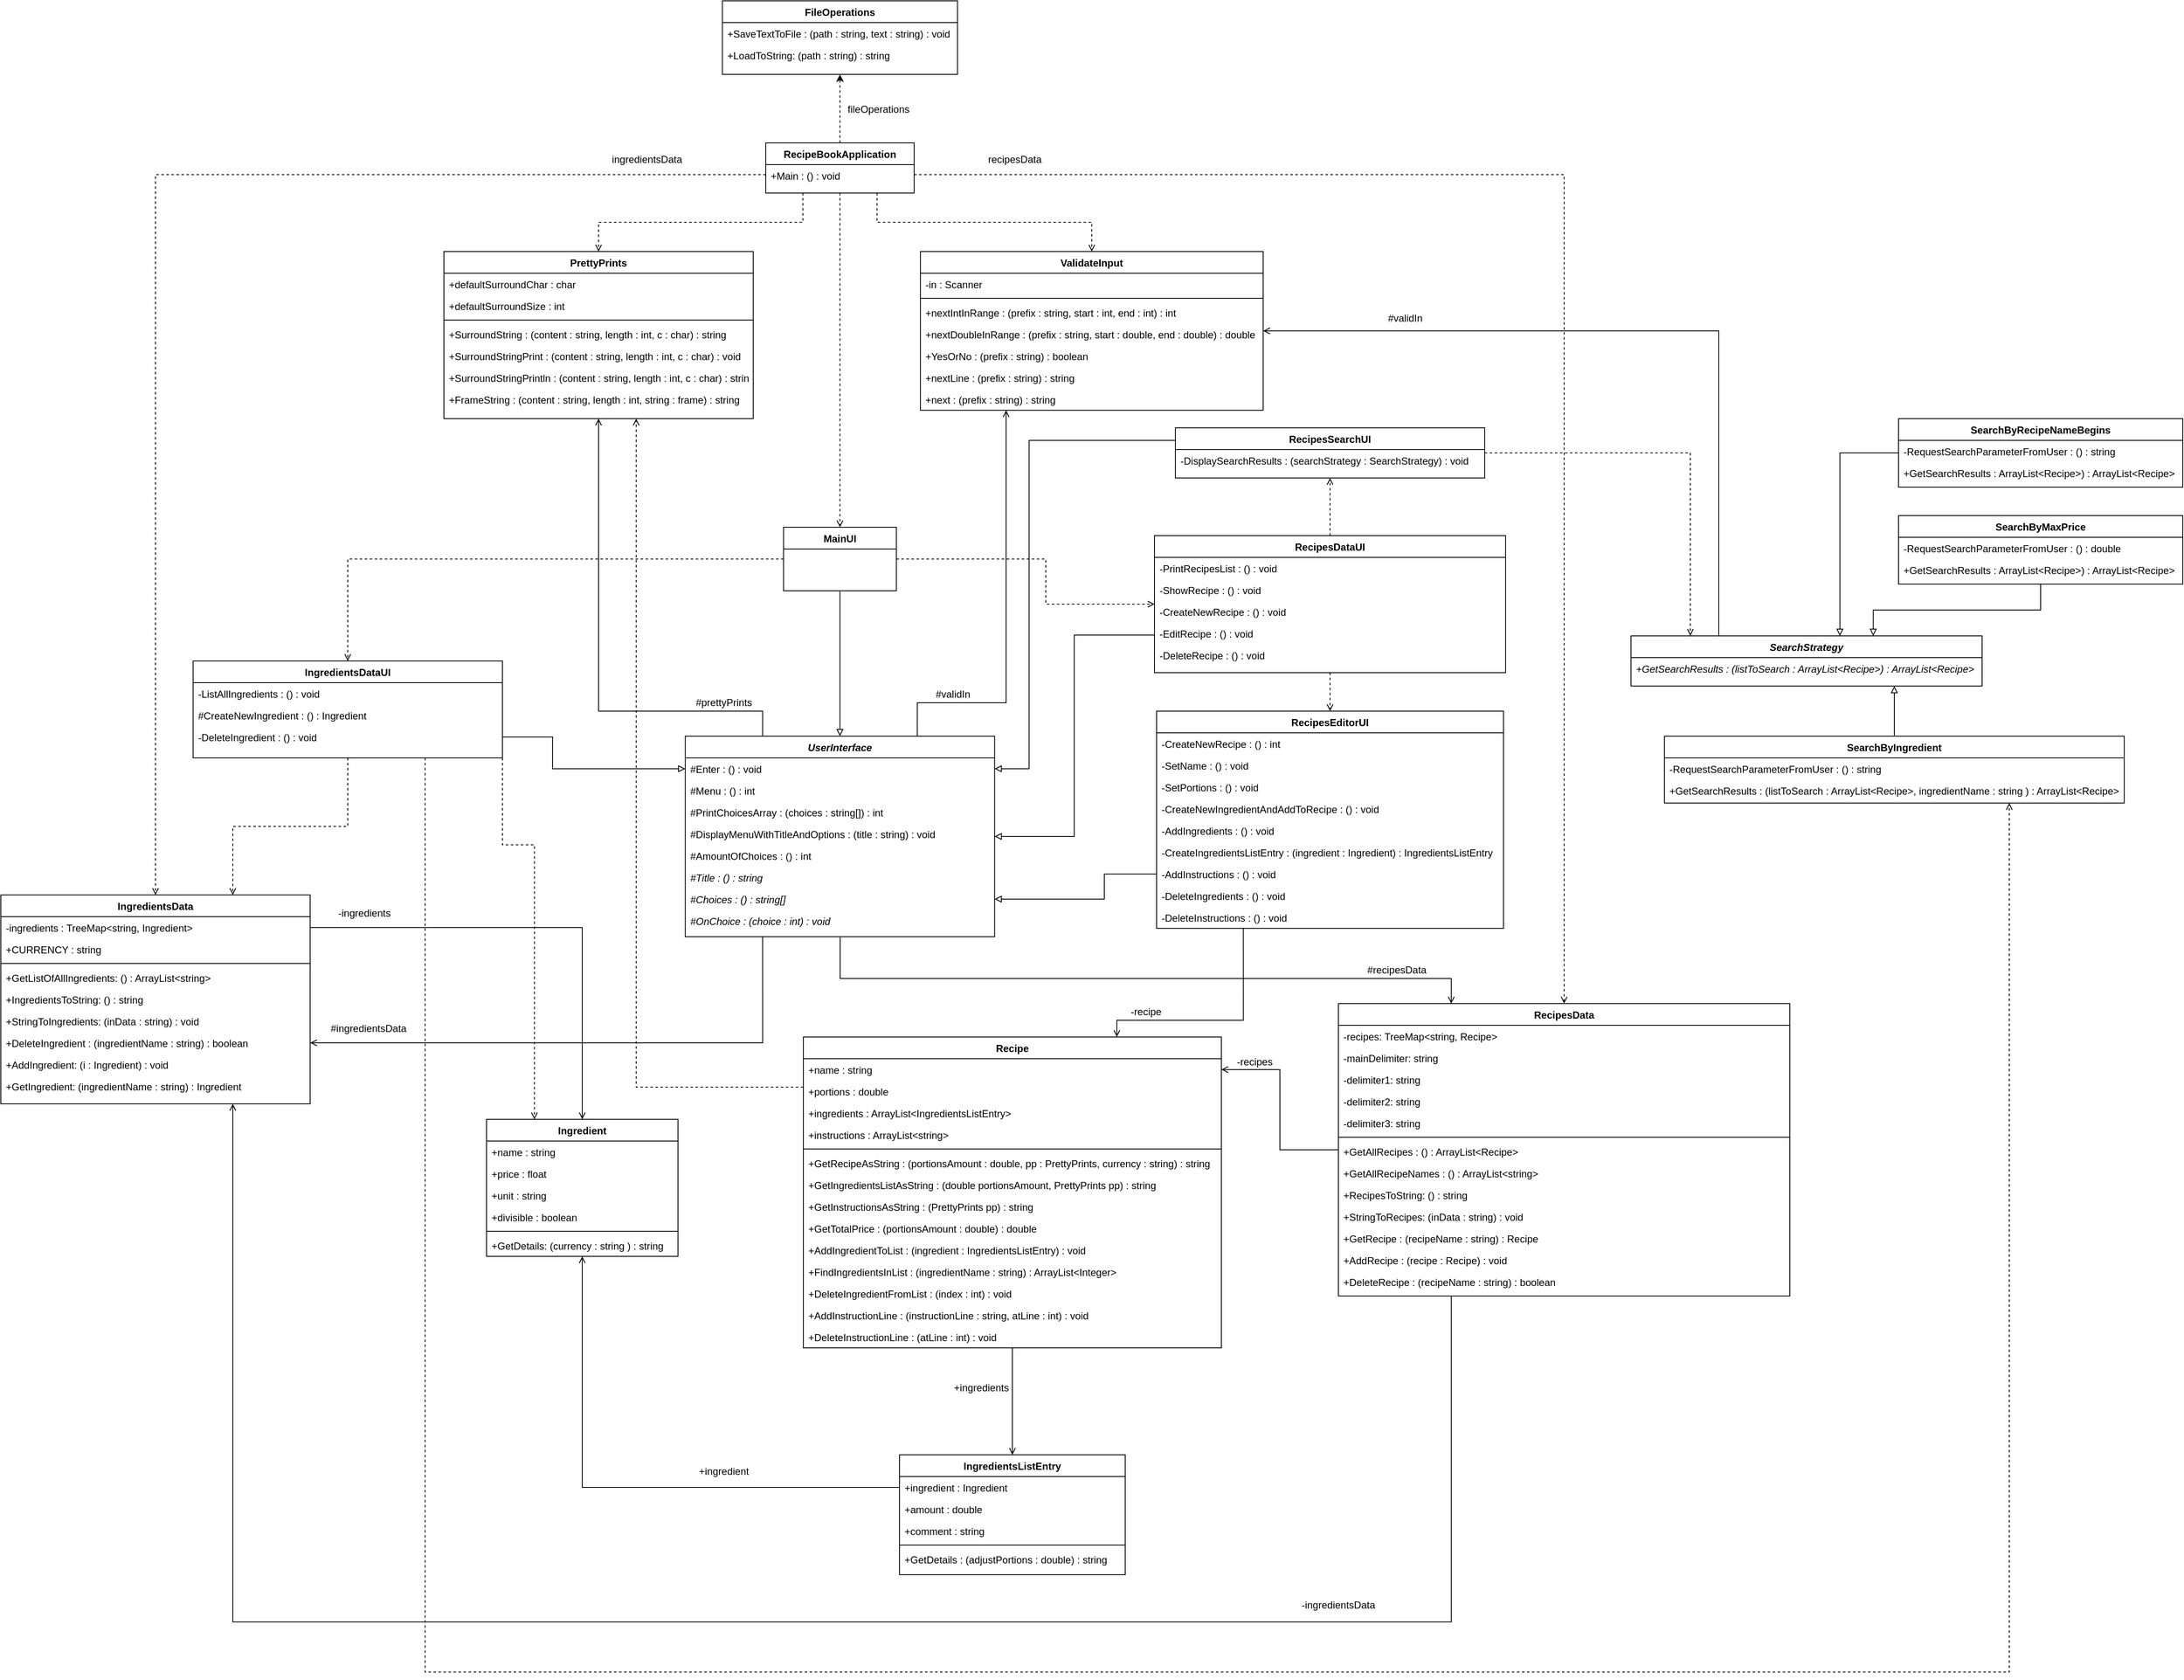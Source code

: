 <mxfile version="13.7.9" type="device"><diagram id="C5RBs43oDa-KdzZeNtuy" name="Page-1"><mxGraphModel dx="1551" dy="2320" grid="1" gridSize="10" guides="1" tooltips="1" connect="1" arrows="1" fold="1" page="1" pageScale="1" pageWidth="827" pageHeight="1169" math="0" shadow="0"><root><mxCell id="WIyWlLk6GJQsqaUBKTNV-0"/><mxCell id="WIyWlLk6GJQsqaUBKTNV-1" parent="WIyWlLk6GJQsqaUBKTNV-0"/><mxCell id="rEb_3e4cBhlZiOOhZE0I-47" style="edgeStyle=orthogonalEdgeStyle;rounded=0;orthogonalLoop=1;jettySize=auto;html=1;exitX=0;exitY=0.5;exitDx=0;exitDy=0;entryX=0.5;entryY=0;entryDx=0;entryDy=0;fontColor=#000000;endArrow=open;endFill=0;dashed=1;" parent="WIyWlLk6GJQsqaUBKTNV-1" source="rEb_3e4cBhlZiOOhZE0I-67" target="rEb_3e4cBhlZiOOhZE0I-20" edge="1"><mxGeometry relative="1" as="geometry"><mxPoint x="862.5" y="-921" as="sourcePoint"/></mxGeometry></mxCell><mxCell id="rEb_3e4cBhlZiOOhZE0I-48" style="edgeStyle=orthogonalEdgeStyle;rounded=0;orthogonalLoop=1;jettySize=auto;html=1;exitX=1;exitY=0.5;exitDx=0;exitDy=0;entryX=0.5;entryY=0;entryDx=0;entryDy=0;fontColor=#000000;endArrow=open;endFill=0;dashed=1;" parent="WIyWlLk6GJQsqaUBKTNV-1" source="rEb_3e4cBhlZiOOhZE0I-67" target="rEb_3e4cBhlZiOOhZE0I-28" edge="1"><mxGeometry relative="1" as="geometry"><mxPoint x="1302.5" y="-895" as="sourcePoint"/></mxGeometry></mxCell><mxCell id="rEb_3e4cBhlZiOOhZE0I-58" style="edgeStyle=orthogonalEdgeStyle;rounded=0;orthogonalLoop=1;jettySize=auto;html=1;exitX=0.5;exitY=1;exitDx=0;exitDy=0;fontColor=#000000;entryX=0.5;entryY=0;entryDx=0;entryDy=0;endArrow=open;endFill=0;" parent="WIyWlLk6GJQsqaUBKTNV-1" source="rEb_3e4cBhlZiOOhZE0I-37" target="rEb_3e4cBhlZiOOhZE0I-50" edge="1"><mxGeometry relative="1" as="geometry"><mxPoint x="1200.235" y="352" as="targetPoint"/></mxGeometry></mxCell><mxCell id="rEb_3e4cBhlZiOOhZE0I-59" style="edgeStyle=orthogonalEdgeStyle;rounded=0;orthogonalLoop=1;jettySize=auto;html=1;exitX=0;exitY=0.5;exitDx=0;exitDy=0;entryX=0.5;entryY=1;entryDx=0;entryDy=0;fontColor=#000000;endArrow=open;endFill=0;" parent="WIyWlLk6GJQsqaUBKTNV-1" source="rEb_3e4cBhlZiOOhZE0I-51" target="rEb_3e4cBhlZiOOhZE0I-11" edge="1"><mxGeometry relative="1" as="geometry"/></mxCell><mxCell id="rEb_3e4cBhlZiOOhZE0I-60" style="edgeStyle=orthogonalEdgeStyle;rounded=0;orthogonalLoop=1;jettySize=auto;html=1;entryX=1;entryY=0.5;entryDx=0;entryDy=0;fontColor=#000000;endArrow=open;endFill=0;exitX=0;exitY=0.5;exitDx=0;exitDy=0;" parent="WIyWlLk6GJQsqaUBKTNV-1" source="rEb_3e4cBhlZiOOhZE0I-28" target="rEb_3e4cBhlZiOOhZE0I-38" edge="1"><mxGeometry relative="1" as="geometry"><mxPoint x="1550" y="120" as="sourcePoint"/><mxPoint x="1485" y="17.5" as="targetPoint"/></mxGeometry></mxCell><mxCell id="rEb_3e4cBhlZiOOhZE0I-70" value="recipesData" style="text;html=1;strokeColor=none;fillColor=none;align=center;verticalAlign=middle;whiteSpace=wrap;rounded=0;fontColor=#000000;" parent="WIyWlLk6GJQsqaUBKTNV-1" vertex="1"><mxGeometry x="1272.5" y="-940" width="40" height="20" as="geometry"/></mxCell><mxCell id="rEb_3e4cBhlZiOOhZE0I-71" value="ingredientsData" style="text;html=1;strokeColor=none;fillColor=none;align=center;verticalAlign=middle;whiteSpace=wrap;rounded=0;fontColor=#000000;" parent="WIyWlLk6GJQsqaUBKTNV-1" vertex="1"><mxGeometry x="832.5" y="-940" width="40" height="20" as="geometry"/></mxCell><mxCell id="rEb_3e4cBhlZiOOhZE0I-72" style="edgeStyle=orthogonalEdgeStyle;rounded=0;orthogonalLoop=1;jettySize=auto;html=1;exitX=1;exitY=0.5;exitDx=0;exitDy=0;entryX=0.5;entryY=0;entryDx=0;entryDy=0;fontColor=#000000;endArrow=open;endFill=0;" parent="WIyWlLk6GJQsqaUBKTNV-1" source="rEb_3e4cBhlZiOOhZE0I-21" target="rEb_3e4cBhlZiOOhZE0I-11" edge="1"><mxGeometry relative="1" as="geometry"/></mxCell><mxCell id="rEb_3e4cBhlZiOOhZE0I-73" value="-ingredients" style="text;html=1;strokeColor=none;fillColor=none;align=center;verticalAlign=middle;whiteSpace=wrap;rounded=0;fontColor=#000000;" parent="WIyWlLk6GJQsqaUBKTNV-1" vertex="1"><mxGeometry x="470" y="-38" width="90" height="20" as="geometry"/></mxCell><mxCell id="rEb_3e4cBhlZiOOhZE0I-74" value="+ingredient" style="text;html=1;strokeColor=none;fillColor=none;align=center;verticalAlign=middle;whiteSpace=wrap;rounded=0;fontColor=#000000;" parent="WIyWlLk6GJQsqaUBKTNV-1" vertex="1"><mxGeometry x="925" y="630" width="40" height="20" as="geometry"/></mxCell><mxCell id="rEb_3e4cBhlZiOOhZE0I-81" value="-recipes" style="text;html=1;strokeColor=none;fillColor=none;align=center;verticalAlign=middle;whiteSpace=wrap;rounded=0;fontColor=#000000;" parent="WIyWlLk6GJQsqaUBKTNV-1" vertex="1"><mxGeometry x="1550" y="140" width="60" height="20" as="geometry"/></mxCell><mxCell id="rEb_3e4cBhlZiOOhZE0I-82" value="+ingredients" style="text;html=1;strokeColor=none;fillColor=none;align=center;verticalAlign=middle;whiteSpace=wrap;rounded=0;fontColor=#000000;" parent="WIyWlLk6GJQsqaUBKTNV-1" vertex="1"><mxGeometry x="1232.5" y="530" width="40" height="20" as="geometry"/></mxCell><mxCell id="dzaVv9NhgaPEuRak2VGy-123" style="edgeStyle=orthogonalEdgeStyle;rounded=0;orthogonalLoop=1;jettySize=auto;html=1;endArrow=open;endFill=0;dashed=1;entryX=0.75;entryY=1;entryDx=0;entryDy=0;exitX=0.75;exitY=1;exitDx=0;exitDy=0;" parent="WIyWlLk6GJQsqaUBKTNV-1" source="dzaVv9NhgaPEuRak2VGy-25" target="rEb_3e4cBhlZiOOhZE0I-89" edge="1"><mxGeometry relative="1" as="geometry"><Array as="points"><mxPoint x="588" y="880"/><mxPoint x="2483" y="880"/></Array></mxGeometry></mxCell><mxCell id="dzaVv9NhgaPEuRak2VGy-55" style="edgeStyle=orthogonalEdgeStyle;rounded=0;orthogonalLoop=1;jettySize=auto;html=1;exitX=0.5;exitY=0;exitDx=0;exitDy=0;entryX=0.5;entryY=1;entryDx=0;entryDy=0;dashed=1;" parent="WIyWlLk6GJQsqaUBKTNV-1" source="rEb_3e4cBhlZiOOhZE0I-0" target="dzaVv9NhgaPEuRak2VGy-1" edge="1"><mxGeometry relative="1" as="geometry"/></mxCell><mxCell id="dzaVv9NhgaPEuRak2VGy-57" style="edgeStyle=orthogonalEdgeStyle;rounded=0;orthogonalLoop=1;jettySize=auto;html=1;exitX=0.25;exitY=1;exitDx=0;exitDy=0;entryX=0.5;entryY=0;entryDx=0;entryDy=0;dashed=1;endArrow=open;endFill=0;" parent="WIyWlLk6GJQsqaUBKTNV-1" source="rEb_3e4cBhlZiOOhZE0I-0" target="dzaVv9NhgaPEuRak2VGy-13" edge="1"><mxGeometry relative="1" as="geometry"/></mxCell><mxCell id="dzaVv9NhgaPEuRak2VGy-58" style="edgeStyle=orthogonalEdgeStyle;rounded=0;orthogonalLoop=1;jettySize=auto;html=1;exitX=0.75;exitY=1;exitDx=0;exitDy=0;entryX=0.5;entryY=0;entryDx=0;entryDy=0;dashed=1;endArrow=open;endFill=0;" parent="WIyWlLk6GJQsqaUBKTNV-1" source="rEb_3e4cBhlZiOOhZE0I-0" target="dzaVv9NhgaPEuRak2VGy-7" edge="1"><mxGeometry relative="1" as="geometry"/></mxCell><mxCell id="dzaVv9NhgaPEuRak2VGy-61" style="edgeStyle=orthogonalEdgeStyle;rounded=0;orthogonalLoop=1;jettySize=auto;html=1;exitX=0.5;exitY=1;exitDx=0;exitDy=0;entryX=0.5;entryY=0;entryDx=0;entryDy=0;dashed=1;endArrow=open;endFill=0;" parent="WIyWlLk6GJQsqaUBKTNV-1" source="rEb_3e4cBhlZiOOhZE0I-0" target="dzaVv9NhgaPEuRak2VGy-49" edge="1"><mxGeometry relative="1" as="geometry"/></mxCell><mxCell id="dzaVv9NhgaPEuRak2VGy-56" value="fileOperations" style="text;html=1;strokeColor=none;fillColor=none;align=center;verticalAlign=middle;whiteSpace=wrap;rounded=0;fontColor=#000000;" parent="WIyWlLk6GJQsqaUBKTNV-1" vertex="1"><mxGeometry x="1110" y="-1000" width="40" height="20" as="geometry"/></mxCell><mxCell id="dzaVv9NhgaPEuRak2VGy-62" style="edgeStyle=orthogonalEdgeStyle;rounded=0;orthogonalLoop=1;jettySize=auto;html=1;entryX=0.5;entryY=0;entryDx=0;entryDy=0;endArrow=block;endFill=0;" parent="WIyWlLk6GJQsqaUBKTNV-1" source="dzaVv9NhgaPEuRak2VGy-49" target="dzaVv9NhgaPEuRak2VGy-19" edge="1"><mxGeometry relative="1" as="geometry"/></mxCell><mxCell id="dzaVv9NhgaPEuRak2VGy-70" style="edgeStyle=orthogonalEdgeStyle;rounded=0;orthogonalLoop=1;jettySize=auto;html=1;exitX=0.25;exitY=0;exitDx=0;exitDy=0;entryX=0.5;entryY=1;entryDx=0;entryDy=0;endArrow=open;endFill=0;" parent="WIyWlLk6GJQsqaUBKTNV-1" source="dzaVv9NhgaPEuRak2VGy-19" target="dzaVv9NhgaPEuRak2VGy-13" edge="1"><mxGeometry relative="1" as="geometry"><Array as="points"><mxPoint x="991" y="-270"/><mxPoint x="795" y="-270"/></Array></mxGeometry></mxCell><mxCell id="dzaVv9NhgaPEuRak2VGy-72" style="edgeStyle=orthogonalEdgeStyle;rounded=0;orthogonalLoop=1;jettySize=auto;html=1;exitX=0.75;exitY=0;exitDx=0;exitDy=0;entryX=0.25;entryY=1;entryDx=0;entryDy=0;endArrow=open;endFill=0;" parent="WIyWlLk6GJQsqaUBKTNV-1" source="dzaVv9NhgaPEuRak2VGy-19" target="dzaVv9NhgaPEuRak2VGy-7" edge="1"><mxGeometry relative="1" as="geometry"><Array as="points"><mxPoint x="1176" y="-280"/><mxPoint x="1282" y="-280"/></Array></mxGeometry></mxCell><mxCell id="dzaVv9NhgaPEuRak2VGy-92" style="edgeStyle=orthogonalEdgeStyle;rounded=0;orthogonalLoop=1;jettySize=auto;html=1;exitX=0.25;exitY=1;exitDx=0;exitDy=0;entryX=1;entryY=0.5;entryDx=0;entryDy=0;endArrow=open;endFill=0;" parent="WIyWlLk6GJQsqaUBKTNV-1" source="dzaVv9NhgaPEuRak2VGy-19" target="rEb_3e4cBhlZiOOhZE0I-26" edge="1"><mxGeometry relative="1" as="geometry"/></mxCell><mxCell id="dzaVv9NhgaPEuRak2VGy-64" style="edgeStyle=orthogonalEdgeStyle;rounded=0;orthogonalLoop=1;jettySize=auto;html=1;exitX=1;exitY=0.5;exitDx=0;exitDy=0;entryX=0;entryY=0.5;entryDx=0;entryDy=0;endArrow=block;endFill=0;" parent="WIyWlLk6GJQsqaUBKTNV-1" source="dzaVv9NhgaPEuRak2VGy-143" target="dzaVv9NhgaPEuRak2VGy-22" edge="1"><mxGeometry relative="1" as="geometry"><mxPoint x="690.0" y="-259.0" as="sourcePoint"/><Array as="points"><mxPoint x="740" y="-239"/><mxPoint x="740" y="-201"/></Array></mxGeometry></mxCell><mxCell id="dzaVv9NhgaPEuRak2VGy-65" style="edgeStyle=orthogonalEdgeStyle;rounded=0;orthogonalLoop=1;jettySize=auto;html=1;entryX=1;entryY=0.5;entryDx=0;entryDy=0;endArrow=block;endFill=0;exitX=0;exitY=0.25;exitDx=0;exitDy=0;" parent="WIyWlLk6GJQsqaUBKTNV-1" source="dzaVv9NhgaPEuRak2VGy-43" edge="1"><mxGeometry relative="1" as="geometry"><mxPoint x="1268.75" y="-201" as="targetPoint"/><Array as="points"><mxPoint x="1310" y="-594"/><mxPoint x="1310" y="-201"/></Array></mxGeometry></mxCell><mxCell id="dzaVv9NhgaPEuRak2VGy-66" style="edgeStyle=orthogonalEdgeStyle;rounded=0;orthogonalLoop=1;jettySize=auto;html=1;endArrow=block;endFill=0;entryX=1;entryY=0.5;entryDx=0;entryDy=0;exitX=0;exitY=0.5;exitDx=0;exitDy=0;" parent="WIyWlLk6GJQsqaUBKTNV-1" target="dzaVv9NhgaPEuRak2VGy-19" edge="1"><mxGeometry relative="1" as="geometry"><mxPoint x="1460.0" y="-361" as="sourcePoint"/><mxPoint x="1290" y="-160" as="targetPoint"/><Array as="points"><mxPoint x="1364" y="-361"/><mxPoint x="1364" y="-120"/></Array></mxGeometry></mxCell><mxCell id="dzaVv9NhgaPEuRak2VGy-67" style="edgeStyle=orthogonalEdgeStyle;rounded=0;orthogonalLoop=1;jettySize=auto;html=1;exitX=0;exitY=0.75;exitDx=0;exitDy=0;entryX=1;entryY=0.5;entryDx=0;entryDy=0;endArrow=block;endFill=0;" parent="WIyWlLk6GJQsqaUBKTNV-1" source="dzaVv9NhgaPEuRak2VGy-37" target="dzaVv9NhgaPEuRak2VGy-23" edge="1"><mxGeometry relative="1" as="geometry"><Array as="points"><mxPoint x="1400" y="-75"/><mxPoint x="1400" y="-45"/></Array></mxGeometry></mxCell><mxCell id="dzaVv9NhgaPEuRak2VGy-80" style="edgeStyle=orthogonalEdgeStyle;rounded=0;orthogonalLoop=1;jettySize=auto;html=1;dashed=1;endArrow=open;endFill=0;entryX=0;entryY=0.5;entryDx=0;entryDy=0;exitX=1;exitY=0.5;exitDx=0;exitDy=0;" parent="WIyWlLk6GJQsqaUBKTNV-1" source="dzaVv9NhgaPEuRak2VGy-49" target="dzaVv9NhgaPEuRak2VGy-31" edge="1"><mxGeometry relative="1" as="geometry"><mxPoint x="1115" y="-498" as="sourcePoint"/><mxPoint x="1390" y="-340" as="targetPoint"/><Array as="points"><mxPoint x="1330" y="-452"/><mxPoint x="1330" y="-398"/></Array></mxGeometry></mxCell><mxCell id="dzaVv9NhgaPEuRak2VGy-74" value="#prettyPrints" style="text;html=1;strokeColor=none;fillColor=none;align=center;verticalAlign=middle;whiteSpace=wrap;rounded=0;fontColor=#000000;" parent="WIyWlLk6GJQsqaUBKTNV-1" vertex="1"><mxGeometry x="895" y="-290" width="100" height="20" as="geometry"/></mxCell><mxCell id="dzaVv9NhgaPEuRak2VGy-75" value="#validIn" style="text;html=1;strokeColor=none;fillColor=none;align=center;verticalAlign=middle;whiteSpace=wrap;rounded=0;fontColor=#000000;" parent="WIyWlLk6GJQsqaUBKTNV-1" vertex="1"><mxGeometry x="1168.75" y="-300" width="100" height="20" as="geometry"/></mxCell><mxCell id="dzaVv9NhgaPEuRak2VGy-77" style="edgeStyle=orthogonalEdgeStyle;rounded=0;orthogonalLoop=1;jettySize=auto;html=1;entryX=0.5;entryY=0;entryDx=0;entryDy=0;dashed=1;endArrow=open;endFill=0;exitX=0;exitY=0.5;exitDx=0;exitDy=0;" parent="WIyWlLk6GJQsqaUBKTNV-1" source="dzaVv9NhgaPEuRak2VGy-49" target="dzaVv9NhgaPEuRak2VGy-25" edge="1"><mxGeometry relative="1" as="geometry"><mxPoint x="910" y="-431" as="sourcePoint"/></mxGeometry></mxCell><mxCell id="dzaVv9NhgaPEuRak2VGy-82" style="edgeStyle=orthogonalEdgeStyle;rounded=0;orthogonalLoop=1;jettySize=auto;html=1;entryX=0.169;entryY=-0.002;entryDx=0;entryDy=0;dashed=1;endArrow=open;endFill=0;entryPerimeter=0;exitX=1;exitY=0.5;exitDx=0;exitDy=0;" parent="WIyWlLk6GJQsqaUBKTNV-1" source="dzaVv9NhgaPEuRak2VGy-43" target="rEb_3e4cBhlZiOOhZE0I-84" edge="1"><mxGeometry relative="1" as="geometry"><Array as="points"><mxPoint x="2101" y="-579"/></Array></mxGeometry></mxCell><mxCell id="dzaVv9NhgaPEuRak2VGy-81" style="edgeStyle=orthogonalEdgeStyle;rounded=0;orthogonalLoop=1;jettySize=auto;html=1;entryX=0.5;entryY=1;entryDx=0;entryDy=0;dashed=1;endArrow=open;endFill=0;" parent="WIyWlLk6GJQsqaUBKTNV-1" source="dzaVv9NhgaPEuRak2VGy-31" target="dzaVv9NhgaPEuRak2VGy-43" edge="1"><mxGeometry relative="1" as="geometry"/></mxCell><mxCell id="dzaVv9NhgaPEuRak2VGy-84" style="edgeStyle=orthogonalEdgeStyle;rounded=0;orthogonalLoop=1;jettySize=auto;html=1;entryX=0.5;entryY=0;entryDx=0;entryDy=0;dashed=1;endArrow=open;endFill=0;" parent="WIyWlLk6GJQsqaUBKTNV-1" source="dzaVv9NhgaPEuRak2VGy-31" target="dzaVv9NhgaPEuRak2VGy-37" edge="1"><mxGeometry relative="1" as="geometry"/></mxCell><mxCell id="dzaVv9NhgaPEuRak2VGy-85" style="edgeStyle=orthogonalEdgeStyle;rounded=0;orthogonalLoop=1;jettySize=auto;html=1;entryX=0.75;entryY=0;entryDx=0;entryDy=0;dashed=1;endArrow=open;endFill=0;exitX=0.5;exitY=1;exitDx=0;exitDy=0;" parent="WIyWlLk6GJQsqaUBKTNV-1" source="dzaVv9NhgaPEuRak2VGy-25" target="rEb_3e4cBhlZiOOhZE0I-20" edge="1"><mxGeometry relative="1" as="geometry"><mxPoint x="390" y="-120" as="sourcePoint"/></mxGeometry></mxCell><mxCell id="dzaVv9NhgaPEuRak2VGy-112" style="edgeStyle=orthogonalEdgeStyle;rounded=0;orthogonalLoop=1;jettySize=auto;html=1;exitX=0.25;exitY=0;exitDx=0;exitDy=0;entryX=1;entryY=0.5;entryDx=0;entryDy=0;endArrow=open;endFill=0;" parent="WIyWlLk6GJQsqaUBKTNV-1" source="rEb_3e4cBhlZiOOhZE0I-84" target="dzaVv9NhgaPEuRak2VGy-7" edge="1"><mxGeometry relative="1" as="geometry"><Array as="points"><mxPoint x="2135" y="-725"/></Array></mxGeometry></mxCell><mxCell id="dzaVv9NhgaPEuRak2VGy-124" style="edgeStyle=orthogonalEdgeStyle;rounded=0;orthogonalLoop=1;jettySize=auto;html=1;exitX=0.25;exitY=1;exitDx=0;exitDy=0;entryX=0.75;entryY=0;entryDx=0;entryDy=0;endArrow=open;endFill=0;" parent="WIyWlLk6GJQsqaUBKTNV-1" source="dzaVv9NhgaPEuRak2VGy-37" target="rEb_3e4cBhlZiOOhZE0I-37" edge="1"><mxGeometry relative="1" as="geometry"><Array as="points"><mxPoint x="1566" y="100"/><mxPoint x="1415" y="100"/></Array></mxGeometry></mxCell><mxCell id="dzaVv9NhgaPEuRak2VGy-131" style="edgeStyle=orthogonalEdgeStyle;rounded=0;orthogonalLoop=1;jettySize=auto;html=1;endArrow=open;endFill=0;dashed=1;" parent="WIyWlLk6GJQsqaUBKTNV-1" source="rEb_3e4cBhlZiOOhZE0I-37" edge="1"><mxGeometry relative="1" as="geometry"><mxPoint x="840" y="-620" as="targetPoint"/><Array as="points"><mxPoint x="840" y="180"/></Array></mxGeometry></mxCell><mxCell id="dzaVv9NhgaPEuRak2VGy-132" style="edgeStyle=orthogonalEdgeStyle;rounded=0;orthogonalLoop=1;jettySize=auto;html=1;exitX=0.25;exitY=1;exitDx=0;exitDy=0;entryX=0.75;entryY=1;entryDx=0;entryDy=0;endArrow=open;endFill=0;" parent="WIyWlLk6GJQsqaUBKTNV-1" source="rEb_3e4cBhlZiOOhZE0I-28" target="rEb_3e4cBhlZiOOhZE0I-20" edge="1"><mxGeometry relative="1" as="geometry"><Array as="points"><mxPoint x="1815" y="820"/><mxPoint x="358" y="820"/></Array></mxGeometry></mxCell><mxCell id="dzaVv9NhgaPEuRak2VGy-94" style="edgeStyle=orthogonalEdgeStyle;rounded=0;orthogonalLoop=1;jettySize=auto;html=1;entryX=0.25;entryY=0;entryDx=0;entryDy=0;endArrow=open;endFill=0;" parent="WIyWlLk6GJQsqaUBKTNV-1" target="rEb_3e4cBhlZiOOhZE0I-28" edge="1"><mxGeometry relative="1" as="geometry"><mxPoint x="1084" as="sourcePoint"/><Array as="points"><mxPoint x="1084" y="50"/><mxPoint x="1815" y="50"/></Array></mxGeometry></mxCell><mxCell id="dzaVv9NhgaPEuRak2VGy-95" value="#ingredientsData" style="text;html=1;strokeColor=none;fillColor=none;align=center;verticalAlign=middle;whiteSpace=wrap;rounded=0;fontColor=#000000;" parent="WIyWlLk6GJQsqaUBKTNV-1" vertex="1"><mxGeometry x="470" y="100" width="100" height="20" as="geometry"/></mxCell><mxCell id="dzaVv9NhgaPEuRak2VGy-96" value="#recipesData" style="text;html=1;strokeColor=none;fillColor=none;align=center;verticalAlign=middle;whiteSpace=wrap;rounded=0;fontColor=#000000;" parent="WIyWlLk6GJQsqaUBKTNV-1" vertex="1"><mxGeometry x="1700" y="30" width="100" height="20" as="geometry"/></mxCell><mxCell id="dzaVv9NhgaPEuRak2VGy-107" style="edgeStyle=orthogonalEdgeStyle;rounded=0;orthogonalLoop=1;jettySize=auto;html=1;entryX=0.595;entryY=0;entryDx=0;entryDy=0;entryPerimeter=0;endArrow=block;endFill=0;exitX=0;exitY=0.5;exitDx=0;exitDy=0;" parent="WIyWlLk6GJQsqaUBKTNV-1" source="rEb_3e4cBhlZiOOhZE0I-102" target="rEb_3e4cBhlZiOOhZE0I-84" edge="1"><mxGeometry relative="1" as="geometry"><mxPoint x="2310" y="-672" as="sourcePoint"/><Array as="points"><mxPoint x="2280" y="-579"/></Array></mxGeometry></mxCell><mxCell id="dzaVv9NhgaPEuRak2VGy-105" style="edgeStyle=orthogonalEdgeStyle;rounded=0;orthogonalLoop=1;jettySize=auto;html=1;entryX=0.69;entryY=0;entryDx=0;entryDy=0;entryPerimeter=0;endArrow=block;endFill=0;exitX=0.5;exitY=1;exitDx=0;exitDy=0;" parent="WIyWlLk6GJQsqaUBKTNV-1" source="rEb_3e4cBhlZiOOhZE0I-94" target="rEb_3e4cBhlZiOOhZE0I-84" edge="1"><mxGeometry relative="1" as="geometry"><mxPoint x="2350" y="-662.941" as="sourcePoint"/></mxGeometry></mxCell><mxCell id="dzaVv9NhgaPEuRak2VGy-115" value="#validIn" style="text;html=1;strokeColor=none;fillColor=none;align=center;verticalAlign=middle;whiteSpace=wrap;rounded=0;fontColor=#000000;" parent="WIyWlLk6GJQsqaUBKTNV-1" vertex="1"><mxGeometry x="1710" y="-750" width="100" height="20" as="geometry"/></mxCell><mxCell id="dzaVv9NhgaPEuRak2VGy-116" style="edgeStyle=orthogonalEdgeStyle;rounded=0;orthogonalLoop=1;jettySize=auto;html=1;entryX=0.75;entryY=1;entryDx=0;entryDy=0;endArrow=block;endFill=0;" parent="WIyWlLk6GJQsqaUBKTNV-1" source="rEb_3e4cBhlZiOOhZE0I-89" target="rEb_3e4cBhlZiOOhZE0I-84" edge="1"><mxGeometry relative="1" as="geometry"/></mxCell><mxCell id="dzaVv9NhgaPEuRak2VGy-125" value="-recipe" style="text;html=1;strokeColor=none;fillColor=none;align=center;verticalAlign=middle;whiteSpace=wrap;rounded=0;fontColor=#000000;" parent="WIyWlLk6GJQsqaUBKTNV-1" vertex="1"><mxGeometry x="1400" y="80" width="100" height="20" as="geometry"/></mxCell><mxCell id="dzaVv9NhgaPEuRak2VGy-133" value="-ingredientsData" style="text;html=1;strokeColor=none;fillColor=none;align=center;verticalAlign=middle;whiteSpace=wrap;rounded=0;fontColor=#000000;" parent="WIyWlLk6GJQsqaUBKTNV-1" vertex="1"><mxGeometry x="1630" y="790" width="100" height="20" as="geometry"/></mxCell><mxCell id="rEb_3e4cBhlZiOOhZE0I-20" value="IngredientsData" style="swimlane;fontStyle=1;align=center;verticalAlign=top;childLayout=stackLayout;horizontal=1;startSize=26;horizontalStack=0;resizeParent=1;resizeLast=0;collapsible=1;marginBottom=0;rounded=0;shadow=0;strokeWidth=1;" parent="WIyWlLk6GJQsqaUBKTNV-1" vertex="1"><mxGeometry x="80" y="-50" width="370" height="250" as="geometry"><mxRectangle x="230" y="140" width="160" height="26" as="alternateBounds"/></mxGeometry></mxCell><mxCell id="rEb_3e4cBhlZiOOhZE0I-21" value="-ingredients : TreeMap&lt;string, Ingredient&gt;" style="text;align=left;verticalAlign=top;spacingLeft=4;spacingRight=4;overflow=hidden;rotatable=0;points=[[0,0.5],[1,0.5]];portConstraint=eastwest;rounded=0;shadow=0;html=0;" parent="rEb_3e4cBhlZiOOhZE0I-20" vertex="1"><mxGeometry y="26" width="370" height="26" as="geometry"/></mxCell><mxCell id="dzaVv9NhgaPEuRak2VGy-118" value="+CURRENCY : string" style="text;align=left;verticalAlign=top;spacingLeft=4;spacingRight=4;overflow=hidden;rotatable=0;points=[[0,0.5],[1,0.5]];portConstraint=eastwest;rounded=0;shadow=0;html=0;" parent="rEb_3e4cBhlZiOOhZE0I-20" vertex="1"><mxGeometry y="52" width="370" height="26" as="geometry"/></mxCell><mxCell id="rEb_3e4cBhlZiOOhZE0I-24" value="" style="line;html=1;strokeWidth=1;align=left;verticalAlign=middle;spacingTop=-1;spacingLeft=3;spacingRight=3;rotatable=0;labelPosition=right;points=[];portConstraint=eastwest;" parent="rEb_3e4cBhlZiOOhZE0I-20" vertex="1"><mxGeometry y="78" width="370" height="8" as="geometry"/></mxCell><mxCell id="rEb_3e4cBhlZiOOhZE0I-25" value="+GetListOfAllIngredients: () : ArrayList&lt;string&gt;" style="text;align=left;verticalAlign=top;spacingLeft=4;spacingRight=4;overflow=hidden;rotatable=0;points=[[0,0.5],[1,0.5]];portConstraint=eastwest;rounded=0;shadow=0;html=0;" parent="rEb_3e4cBhlZiOOhZE0I-20" vertex="1"><mxGeometry y="86" width="370" height="26" as="geometry"/></mxCell><mxCell id="dzaVv9NhgaPEuRak2VGy-119" value="+IngredientsToString: () : string" style="text;align=left;verticalAlign=top;spacingLeft=4;spacingRight=4;overflow=hidden;rotatable=0;points=[[0,0.5],[1,0.5]];portConstraint=eastwest;rounded=0;shadow=0;html=0;" parent="rEb_3e4cBhlZiOOhZE0I-20" vertex="1"><mxGeometry y="112" width="370" height="26" as="geometry"/></mxCell><mxCell id="dzaVv9NhgaPEuRak2VGy-120" value="+StringToIngredients: (inData : string) : void" style="text;align=left;verticalAlign=top;spacingLeft=4;spacingRight=4;overflow=hidden;rotatable=0;points=[[0,0.5],[1,0.5]];portConstraint=eastwest;rounded=0;shadow=0;html=0;" parent="rEb_3e4cBhlZiOOhZE0I-20" vertex="1"><mxGeometry y="138" width="370" height="26" as="geometry"/></mxCell><mxCell id="rEb_3e4cBhlZiOOhZE0I-26" value="+DeleteIngredient : (ingredientName : string) : boolean" style="text;align=left;verticalAlign=top;spacingLeft=4;spacingRight=4;overflow=hidden;rotatable=0;points=[[0,0.5],[1,0.5]];portConstraint=eastwest;rounded=0;shadow=0;html=0;" parent="rEb_3e4cBhlZiOOhZE0I-20" vertex="1"><mxGeometry y="164" width="370" height="26" as="geometry"/></mxCell><mxCell id="1HIF1MYtjE7DCyzloHpC-0" value="+AddIngredient: (i : Ingredient) : void" style="text;align=left;verticalAlign=top;spacingLeft=4;spacingRight=4;overflow=hidden;rotatable=0;points=[[0,0.5],[1,0.5]];portConstraint=eastwest;rounded=0;shadow=0;html=0;" parent="rEb_3e4cBhlZiOOhZE0I-20" vertex="1"><mxGeometry y="190" width="370" height="26" as="geometry"/></mxCell><mxCell id="dzaVv9NhgaPEuRak2VGy-121" value="+GetIngredient: (ingredientName : string) : Ingredient" style="text;align=left;verticalAlign=top;spacingLeft=4;spacingRight=4;overflow=hidden;rotatable=0;points=[[0,0.5],[1,0.5]];portConstraint=eastwest;rounded=0;shadow=0;html=0;" parent="rEb_3e4cBhlZiOOhZE0I-20" vertex="1"><mxGeometry y="216" width="370" height="26" as="geometry"/></mxCell><mxCell id="rEb_3e4cBhlZiOOhZE0I-0" value="RecipeBookApplication" style="swimlane;fontStyle=1;align=center;verticalAlign=top;childLayout=stackLayout;horizontal=1;startSize=26;horizontalStack=0;resizeParent=1;resizeLast=0;collapsible=1;marginBottom=0;rounded=0;shadow=0;strokeWidth=1;" parent="WIyWlLk6GJQsqaUBKTNV-1" vertex="1"><mxGeometry x="995" y="-950" width="177.5" height="60" as="geometry"><mxRectangle x="230" y="140" width="160" height="26" as="alternateBounds"/></mxGeometry></mxCell><mxCell id="rEb_3e4cBhlZiOOhZE0I-67" value="+Main : () : void" style="text;align=left;verticalAlign=top;spacingLeft=4;spacingRight=4;overflow=hidden;rotatable=0;points=[[0,0.5],[1,0.5]];portConstraint=eastwest;rounded=0;shadow=0;html=0;" parent="rEb_3e4cBhlZiOOhZE0I-0" vertex="1"><mxGeometry y="26" width="177.5" height="24" as="geometry"/></mxCell><mxCell id="dzaVv9NhgaPEuRak2VGy-1" value="FileOperations" style="swimlane;fontStyle=1;align=center;verticalAlign=top;childLayout=stackLayout;horizontal=1;startSize=26;horizontalStack=0;resizeParent=1;resizeLast=0;collapsible=1;marginBottom=0;rounded=0;shadow=0;strokeWidth=1;" parent="WIyWlLk6GJQsqaUBKTNV-1" vertex="1"><mxGeometry x="943.13" y="-1120" width="281.25" height="88" as="geometry"><mxRectangle x="230" y="140" width="160" height="26" as="alternateBounds"/></mxGeometry></mxCell><mxCell id="dzaVv9NhgaPEuRak2VGy-4" value="+SaveTextToFile : (path : string, text : string) : void" style="text;align=left;verticalAlign=top;spacingLeft=4;spacingRight=4;overflow=hidden;rotatable=0;points=[[0,0.5],[1,0.5]];portConstraint=eastwest;rounded=0;shadow=0;html=0;" parent="dzaVv9NhgaPEuRak2VGy-1" vertex="1"><mxGeometry y="26" width="281.25" height="26" as="geometry"/></mxCell><mxCell id="dzaVv9NhgaPEuRak2VGy-5" value="+LoadToString: (path : string) : string" style="text;align=left;verticalAlign=top;spacingLeft=4;spacingRight=4;overflow=hidden;rotatable=0;points=[[0,0.5],[1,0.5]];portConstraint=eastwest;rounded=0;shadow=0;html=0;" parent="dzaVv9NhgaPEuRak2VGy-1" vertex="1"><mxGeometry y="52" width="281.25" height="26" as="geometry"/></mxCell><mxCell id="dzaVv9NhgaPEuRak2VGy-19" value="UserInterface" style="swimlane;fontStyle=3;align=center;verticalAlign=top;childLayout=stackLayout;horizontal=1;startSize=26;horizontalStack=0;resizeParent=1;resizeLast=0;collapsible=1;marginBottom=0;rounded=0;shadow=0;strokeWidth=1;" parent="WIyWlLk6GJQsqaUBKTNV-1" vertex="1"><mxGeometry x="898.75" y="-240" width="370" height="240" as="geometry"><mxRectangle x="230" y="140" width="160" height="26" as="alternateBounds"/></mxGeometry></mxCell><mxCell id="dzaVv9NhgaPEuRak2VGy-22" value="#Enter : () : void" style="text;align=left;verticalAlign=top;spacingLeft=4;spacingRight=4;overflow=hidden;rotatable=0;points=[[0,0.5],[1,0.5]];portConstraint=eastwest;rounded=0;shadow=0;html=0;" parent="dzaVv9NhgaPEuRak2VGy-19" vertex="1"><mxGeometry y="26" width="370" height="26" as="geometry"/></mxCell><mxCell id="dzaVv9NhgaPEuRak2VGy-87" value="#Menu : () : int" style="text;align=left;verticalAlign=top;spacingLeft=4;spacingRight=4;overflow=hidden;rotatable=0;points=[[0,0.5],[1,0.5]];portConstraint=eastwest;rounded=0;shadow=0;html=0;" parent="dzaVv9NhgaPEuRak2VGy-19" vertex="1"><mxGeometry y="52" width="370" height="26" as="geometry"/></mxCell><mxCell id="dzaVv9NhgaPEuRak2VGy-86" value="#PrintChoicesArray : (choices : string[]) : int" style="text;align=left;verticalAlign=top;spacingLeft=4;spacingRight=4;overflow=hidden;rotatable=0;points=[[0,0.5],[1,0.5]];portConstraint=eastwest;rounded=0;shadow=0;html=0;" parent="dzaVv9NhgaPEuRak2VGy-19" vertex="1"><mxGeometry y="78" width="370" height="26" as="geometry"/></mxCell><mxCell id="dzaVv9NhgaPEuRak2VGy-89" value="#DisplayMenuWithTitleAndOptions : (title : string) : void" style="text;align=left;verticalAlign=top;spacingLeft=4;spacingRight=4;overflow=hidden;rotatable=0;points=[[0,0.5],[1,0.5]];portConstraint=eastwest;rounded=0;shadow=0;html=0;" parent="dzaVv9NhgaPEuRak2VGy-19" vertex="1"><mxGeometry y="104" width="370" height="26" as="geometry"/></mxCell><mxCell id="dzaVv9NhgaPEuRak2VGy-90" value="#AmountOfChoices : () : int" style="text;align=left;verticalAlign=top;spacingLeft=4;spacingRight=4;overflow=hidden;rotatable=0;points=[[0,0.5],[1,0.5]];portConstraint=eastwest;rounded=0;shadow=0;html=0;" parent="dzaVv9NhgaPEuRak2VGy-19" vertex="1"><mxGeometry y="130" width="370" height="26" as="geometry"/></mxCell><mxCell id="dzaVv9NhgaPEuRak2VGy-88" value="#Title : () : string" style="text;align=left;verticalAlign=top;spacingLeft=4;spacingRight=4;overflow=hidden;rotatable=0;points=[[0,0.5],[1,0.5]];portConstraint=eastwest;rounded=0;shadow=0;html=0;fontStyle=2" parent="dzaVv9NhgaPEuRak2VGy-19" vertex="1"><mxGeometry y="156" width="370" height="26" as="geometry"/></mxCell><mxCell id="dzaVv9NhgaPEuRak2VGy-23" value="#Choices : () : string[]" style="text;align=left;verticalAlign=top;spacingLeft=4;spacingRight=4;overflow=hidden;rotatable=0;points=[[0,0.5],[1,0.5]];portConstraint=eastwest;rounded=0;shadow=0;html=0;fontStyle=2" parent="dzaVv9NhgaPEuRak2VGy-19" vertex="1"><mxGeometry y="182" width="370" height="26" as="geometry"/></mxCell><mxCell id="dzaVv9NhgaPEuRak2VGy-24" value="#OnChoice : (choice : int) : void" style="text;align=left;verticalAlign=top;spacingLeft=4;spacingRight=4;overflow=hidden;rotatable=0;points=[[0,0.5],[1,0.5]];portConstraint=eastwest;rounded=0;shadow=0;html=0;fontStyle=2" parent="dzaVv9NhgaPEuRak2VGy-19" vertex="1"><mxGeometry y="208" width="370" height="26" as="geometry"/></mxCell><mxCell id="dzaVv9NhgaPEuRak2VGy-49" value="MainUI" style="swimlane;fontStyle=1;align=center;verticalAlign=top;childLayout=stackLayout;horizontal=1;startSize=26;horizontalStack=0;resizeParent=1;resizeLast=0;collapsible=1;marginBottom=0;rounded=0;shadow=0;strokeWidth=1;" parent="WIyWlLk6GJQsqaUBKTNV-1" vertex="1"><mxGeometry x="1016.26" y="-490" width="135" height="76" as="geometry"><mxRectangle x="1583.75" y="450" width="160" height="26" as="alternateBounds"/></mxGeometry></mxCell><mxCell id="rEb_3e4cBhlZiOOhZE0I-11" value="Ingredient" style="swimlane;fontStyle=1;align=center;verticalAlign=top;childLayout=stackLayout;horizontal=1;startSize=26;horizontalStack=0;resizeParent=1;resizeLast=0;collapsible=1;marginBottom=0;rounded=0;shadow=0;strokeWidth=1;" parent="WIyWlLk6GJQsqaUBKTNV-1" vertex="1"><mxGeometry x="661" y="218.5" width="229" height="164" as="geometry"><mxRectangle x="230" y="140" width="160" height="26" as="alternateBounds"/></mxGeometry></mxCell><mxCell id="rEb_3e4cBhlZiOOhZE0I-12" value="+name : string" style="text;align=left;verticalAlign=top;spacingLeft=4;spacingRight=4;overflow=hidden;rotatable=0;points=[[0,0.5],[1,0.5]];portConstraint=eastwest;rounded=0;shadow=0;html=0;" parent="rEb_3e4cBhlZiOOhZE0I-11" vertex="1"><mxGeometry y="26" width="229" height="26" as="geometry"/></mxCell><mxCell id="rEb_3e4cBhlZiOOhZE0I-13" value="+price : float" style="text;align=left;verticalAlign=top;spacingLeft=4;spacingRight=4;overflow=hidden;rotatable=0;points=[[0,0.5],[1,0.5]];portConstraint=eastwest;rounded=0;shadow=0;html=0;" parent="rEb_3e4cBhlZiOOhZE0I-11" vertex="1"><mxGeometry y="52" width="229" height="26" as="geometry"/></mxCell><mxCell id="rEb_3e4cBhlZiOOhZE0I-18" value="+unit : string" style="text;align=left;verticalAlign=top;spacingLeft=4;spacingRight=4;overflow=hidden;rotatable=0;points=[[0,0.5],[1,0.5]];portConstraint=eastwest;rounded=0;shadow=0;html=0;" parent="rEb_3e4cBhlZiOOhZE0I-11" vertex="1"><mxGeometry y="78" width="229" height="26" as="geometry"/></mxCell><mxCell id="dzaVv9NhgaPEuRak2VGy-122" value="+divisible : boolean" style="text;align=left;verticalAlign=top;spacingLeft=4;spacingRight=4;overflow=hidden;rotatable=0;points=[[0,0.5],[1,0.5]];portConstraint=eastwest;rounded=0;shadow=0;html=0;" parent="rEb_3e4cBhlZiOOhZE0I-11" vertex="1"><mxGeometry y="104" width="229" height="26" as="geometry"/></mxCell><mxCell id="rEb_3e4cBhlZiOOhZE0I-14" value="" style="line;html=1;strokeWidth=1;align=left;verticalAlign=middle;spacingTop=-1;spacingLeft=3;spacingRight=3;rotatable=0;labelPosition=right;points=[];portConstraint=eastwest;fontColor=#FF0000;" parent="rEb_3e4cBhlZiOOhZE0I-11" vertex="1"><mxGeometry y="130" width="229" height="8" as="geometry"/></mxCell><mxCell id="rEb_3e4cBhlZiOOhZE0I-17" value="+GetDetails: (currency : string ) : string" style="text;align=left;verticalAlign=top;spacingLeft=4;spacingRight=4;overflow=hidden;rotatable=0;points=[[0,0.5],[1,0.5]];portConstraint=eastwest;rounded=0;shadow=0;html=0;" parent="rEb_3e4cBhlZiOOhZE0I-11" vertex="1"><mxGeometry y="138" width="229" height="26" as="geometry"/></mxCell><mxCell id="rEb_3e4cBhlZiOOhZE0I-50" value="IngredientsListEntry" style="swimlane;fontStyle=1;align=center;verticalAlign=top;childLayout=stackLayout;horizontal=1;startSize=26;horizontalStack=0;resizeParent=1;resizeLast=0;collapsible=1;marginBottom=0;rounded=0;shadow=0;strokeWidth=1;" parent="WIyWlLk6GJQsqaUBKTNV-1" vertex="1"><mxGeometry x="1155" y="620" width="270" height="143.5" as="geometry"><mxRectangle x="230" y="140" width="160" height="26" as="alternateBounds"/></mxGeometry></mxCell><mxCell id="rEb_3e4cBhlZiOOhZE0I-51" value="+ingredient : Ingredient" style="text;align=left;verticalAlign=top;spacingLeft=4;spacingRight=4;overflow=hidden;rotatable=0;points=[[0,0.5],[1,0.5]];portConstraint=eastwest;rounded=0;shadow=0;html=0;" parent="rEb_3e4cBhlZiOOhZE0I-50" vertex="1"><mxGeometry y="26" width="270" height="26" as="geometry"/></mxCell><mxCell id="rEb_3e4cBhlZiOOhZE0I-52" value="+amount : double" style="text;align=left;verticalAlign=top;spacingLeft=4;spacingRight=4;overflow=hidden;rotatable=0;points=[[0,0.5],[1,0.5]];portConstraint=eastwest;rounded=0;shadow=0;html=0;" parent="rEb_3e4cBhlZiOOhZE0I-50" vertex="1"><mxGeometry y="52" width="270" height="26" as="geometry"/></mxCell><mxCell id="rEb_3e4cBhlZiOOhZE0I-53" value="+comment : string" style="text;align=left;verticalAlign=top;spacingLeft=4;spacingRight=4;overflow=hidden;rotatable=0;points=[[0,0.5],[1,0.5]];portConstraint=eastwest;rounded=0;shadow=0;html=0;" parent="rEb_3e4cBhlZiOOhZE0I-50" vertex="1"><mxGeometry y="78" width="270" height="26" as="geometry"/></mxCell><mxCell id="dzaVv9NhgaPEuRak2VGy-126" value="" style="line;html=1;strokeWidth=1;align=left;verticalAlign=middle;spacingTop=-1;spacingLeft=3;spacingRight=3;rotatable=0;labelPosition=right;points=[];portConstraint=eastwest;fontColor=#FF0000;" parent="rEb_3e4cBhlZiOOhZE0I-50" vertex="1"><mxGeometry y="104" width="270" height="8" as="geometry"/></mxCell><mxCell id="dzaVv9NhgaPEuRak2VGy-127" value="+GetDetails : (adjustPortions : double) : string" style="text;align=left;verticalAlign=top;spacingLeft=4;spacingRight=4;overflow=hidden;rotatable=0;points=[[0,0.5],[1,0.5]];portConstraint=eastwest;rounded=0;shadow=0;html=0;" parent="rEb_3e4cBhlZiOOhZE0I-50" vertex="1"><mxGeometry y="112" width="270" height="26" as="geometry"/></mxCell><mxCell id="dzaVv9NhgaPEuRak2VGy-155" style="edgeStyle=orthogonalEdgeStyle;rounded=0;orthogonalLoop=1;jettySize=auto;html=1;exitX=1;exitY=1;exitDx=0;exitDy=0;entryX=0.25;entryY=0;entryDx=0;entryDy=0;endArrow=open;endFill=0;dashed=1;" parent="WIyWlLk6GJQsqaUBKTNV-1" source="dzaVv9NhgaPEuRak2VGy-25" target="rEb_3e4cBhlZiOOhZE0I-11" edge="1"><mxGeometry relative="1" as="geometry"><Array as="points"><mxPoint x="680" y="-110"/><mxPoint x="718" y="-110"/></Array></mxGeometry></mxCell><mxCell id="dzaVv9NhgaPEuRak2VGy-25" value="IngredientsDataUI" style="swimlane;fontStyle=1;align=center;verticalAlign=top;childLayout=stackLayout;horizontal=1;startSize=26;horizontalStack=0;resizeParent=1;resizeLast=0;collapsible=1;marginBottom=0;rounded=0;shadow=0;strokeWidth=1;" parent="WIyWlLk6GJQsqaUBKTNV-1" vertex="1"><mxGeometry x="310" y="-330" width="370" height="116" as="geometry"><mxRectangle x="230" y="140" width="160" height="26" as="alternateBounds"/></mxGeometry></mxCell><mxCell id="dzaVv9NhgaPEuRak2VGy-29" value="-ListAllIngredients : () : void" style="text;align=left;verticalAlign=top;spacingLeft=4;spacingRight=4;overflow=hidden;rotatable=0;points=[[0,0.5],[1,0.5]];portConstraint=eastwest;rounded=0;shadow=0;html=0;" parent="dzaVv9NhgaPEuRak2VGy-25" vertex="1"><mxGeometry y="26" width="370" height="26" as="geometry"/></mxCell><mxCell id="dzaVv9NhgaPEuRak2VGy-30" value="#CreateNewIngredient : () : Ingredient" style="text;align=left;verticalAlign=top;spacingLeft=4;spacingRight=4;overflow=hidden;rotatable=0;points=[[0,0.5],[1,0.5]];portConstraint=eastwest;rounded=0;shadow=0;html=0;" parent="dzaVv9NhgaPEuRak2VGy-25" vertex="1"><mxGeometry y="52" width="370" height="26" as="geometry"/></mxCell><mxCell id="dzaVv9NhgaPEuRak2VGy-143" value="-DeleteIngredient : () : void" style="text;align=left;verticalAlign=top;spacingLeft=4;spacingRight=4;overflow=hidden;rotatable=0;points=[[0,0.5],[1,0.5]];portConstraint=eastwest;rounded=0;shadow=0;html=0;" parent="dzaVv9NhgaPEuRak2VGy-25" vertex="1"><mxGeometry y="78" width="370" height="26" as="geometry"/></mxCell><mxCell id="rEb_3e4cBhlZiOOhZE0I-84" value="SearchStrategy" style="swimlane;fontStyle=3;align=center;verticalAlign=top;childLayout=stackLayout;horizontal=1;startSize=26;horizontalStack=0;resizeParent=1;resizeLast=0;collapsible=1;marginBottom=0;rounded=0;shadow=0;strokeWidth=1;" parent="WIyWlLk6GJQsqaUBKTNV-1" vertex="1"><mxGeometry x="2030" y="-360" width="420" height="60" as="geometry"><mxRectangle x="230" y="140" width="160" height="26" as="alternateBounds"/></mxGeometry></mxCell><mxCell id="rEb_3e4cBhlZiOOhZE0I-101" value="+GetSearchResults : (listToSearch : ArrayList&lt;Recipe&gt;) : ArrayList&lt;Recipe&gt;" style="text;align=left;verticalAlign=top;spacingLeft=4;spacingRight=4;overflow=hidden;rotatable=0;points=[[0,0.5],[1,0.5]];portConstraint=eastwest;rounded=0;shadow=0;html=0;fontStyle=2" parent="rEb_3e4cBhlZiOOhZE0I-84" vertex="1"><mxGeometry y="26" width="420" height="26" as="geometry"/></mxCell><mxCell id="rEb_3e4cBhlZiOOhZE0I-89" value="SearchByIngredient" style="swimlane;fontStyle=1;align=center;verticalAlign=top;childLayout=stackLayout;horizontal=1;startSize=26;horizontalStack=0;resizeParent=1;resizeLast=0;collapsible=1;marginBottom=0;rounded=0;shadow=0;strokeWidth=1;" parent="WIyWlLk6GJQsqaUBKTNV-1" vertex="1"><mxGeometry x="2070" y="-240" width="550" height="80" as="geometry"><mxRectangle x="230" y="140" width="160" height="26" as="alternateBounds"/></mxGeometry></mxCell><mxCell id="rEb_3e4cBhlZiOOhZE0I-90" value="-RequestSearchParameterFromUser : () : string" style="text;align=left;verticalAlign=top;spacingLeft=4;spacingRight=4;overflow=hidden;rotatable=0;points=[[0,0.5],[1,0.5]];portConstraint=eastwest;rounded=0;shadow=0;html=0;" parent="rEb_3e4cBhlZiOOhZE0I-89" vertex="1"><mxGeometry y="26" width="550" height="26" as="geometry"/></mxCell><mxCell id="rEb_3e4cBhlZiOOhZE0I-91" value="+GetSearchResults : (listToSearch : ArrayList&lt;Recipe&gt;, ingredientName : string ) : ArrayList&lt;Recipe&gt;" style="text;align=left;verticalAlign=top;spacingLeft=4;spacingRight=4;overflow=hidden;rotatable=0;points=[[0,0.5],[1,0.5]];portConstraint=eastwest;rounded=0;shadow=0;html=0;" parent="rEb_3e4cBhlZiOOhZE0I-89" vertex="1"><mxGeometry y="52" width="550" height="26" as="geometry"/></mxCell><mxCell id="rEb_3e4cBhlZiOOhZE0I-102" value="SearchByRecipeNameBegins" style="swimlane;fontStyle=1;align=center;verticalAlign=top;childLayout=stackLayout;horizontal=1;startSize=26;horizontalStack=0;resizeParent=1;resizeLast=0;collapsible=1;marginBottom=0;rounded=0;shadow=0;strokeWidth=1;" parent="WIyWlLk6GJQsqaUBKTNV-1" vertex="1"><mxGeometry x="2350" y="-620" width="340" height="82" as="geometry"><mxRectangle x="230" y="140" width="160" height="26" as="alternateBounds"/></mxGeometry></mxCell><mxCell id="dzaVv9NhgaPEuRak2VGy-117" value="-RequestSearchParameterFromUser : () : string" style="text;align=left;verticalAlign=top;spacingLeft=4;spacingRight=4;overflow=hidden;rotatable=0;points=[[0,0.5],[1,0.5]];portConstraint=eastwest;rounded=0;shadow=0;html=0;" parent="rEb_3e4cBhlZiOOhZE0I-102" vertex="1"><mxGeometry y="26" width="340" height="26" as="geometry"/></mxCell><mxCell id="rEb_3e4cBhlZiOOhZE0I-106" value="+GetSearchResults : ArrayList&lt;Recipe&gt;) : ArrayList&lt;Recipe&gt;" style="text;align=left;verticalAlign=top;spacingLeft=4;spacingRight=4;overflow=hidden;rotatable=0;points=[[0,0.5],[1,0.5]];portConstraint=eastwest;rounded=0;shadow=0;html=0;" parent="rEb_3e4cBhlZiOOhZE0I-102" vertex="1"><mxGeometry y="52" width="340" height="26" as="geometry"/></mxCell><mxCell id="rEb_3e4cBhlZiOOhZE0I-94" value="SearchByMaxPrice" style="swimlane;fontStyle=1;align=center;verticalAlign=top;childLayout=stackLayout;horizontal=1;startSize=26;horizontalStack=0;resizeParent=1;resizeLast=0;collapsible=1;marginBottom=0;rounded=0;shadow=0;strokeWidth=1;" parent="WIyWlLk6GJQsqaUBKTNV-1" vertex="1"><mxGeometry x="2350" y="-504" width="340" height="82" as="geometry"><mxRectangle x="230" y="140" width="160" height="26" as="alternateBounds"/></mxGeometry></mxCell><mxCell id="rEb_3e4cBhlZiOOhZE0I-97" value="-RequestSearchParameterFromUser : () : double" style="text;align=left;verticalAlign=top;spacingLeft=4;spacingRight=4;overflow=hidden;rotatable=0;points=[[0,0.5],[1,0.5]];portConstraint=eastwest;rounded=0;shadow=0;html=0;" parent="rEb_3e4cBhlZiOOhZE0I-94" vertex="1"><mxGeometry y="26" width="340" height="26" as="geometry"/></mxCell><mxCell id="rEb_3e4cBhlZiOOhZE0I-98" value="+GetSearchResults : ArrayList&lt;Recipe&gt;) : ArrayList&lt;Recipe&gt;" style="text;align=left;verticalAlign=top;spacingLeft=4;spacingRight=4;overflow=hidden;rotatable=0;points=[[0,0.5],[1,0.5]];portConstraint=eastwest;rounded=0;shadow=0;html=0;" parent="rEb_3e4cBhlZiOOhZE0I-94" vertex="1"><mxGeometry y="52" width="340" height="26" as="geometry"/></mxCell><mxCell id="dzaVv9NhgaPEuRak2VGy-7" value="ValidateInput" style="swimlane;fontStyle=1;align=center;verticalAlign=top;childLayout=stackLayout;horizontal=1;startSize=26;horizontalStack=0;resizeParent=1;resizeLast=0;collapsible=1;marginBottom=0;rounded=0;shadow=0;strokeWidth=1;" parent="WIyWlLk6GJQsqaUBKTNV-1" vertex="1"><mxGeometry x="1180" y="-820" width="410" height="190" as="geometry"><mxRectangle x="230" y="140" width="160" height="26" as="alternateBounds"/></mxGeometry></mxCell><mxCell id="dzaVv9NhgaPEuRak2VGy-8" value="-in : Scanner" style="text;align=left;verticalAlign=top;spacingLeft=4;spacingRight=4;overflow=hidden;rotatable=0;points=[[0,0.5],[1,0.5]];portConstraint=eastwest;rounded=0;shadow=0;html=0;" parent="dzaVv9NhgaPEuRak2VGy-7" vertex="1"><mxGeometry y="26" width="410" height="26" as="geometry"/></mxCell><mxCell id="dzaVv9NhgaPEuRak2VGy-9" value="" style="line;html=1;strokeWidth=1;align=left;verticalAlign=middle;spacingTop=-1;spacingLeft=3;spacingRight=3;rotatable=0;labelPosition=right;points=[];portConstraint=eastwest;" parent="dzaVv9NhgaPEuRak2VGy-7" vertex="1"><mxGeometry y="52" width="410" height="8" as="geometry"/></mxCell><mxCell id="dzaVv9NhgaPEuRak2VGy-10" value="+nextIntInRange : (prefix : string, start : int, end : int) : int" style="text;align=left;verticalAlign=top;spacingLeft=4;spacingRight=4;overflow=hidden;rotatable=0;points=[[0,0.5],[1,0.5]];portConstraint=eastwest;rounded=0;shadow=0;html=0;" parent="dzaVv9NhgaPEuRak2VGy-7" vertex="1"><mxGeometry y="60" width="410" height="26" as="geometry"/></mxCell><mxCell id="dzaVv9NhgaPEuRak2VGy-11" value="+nextDoubleInRange : (prefix : string, start : double, end : double) : double" style="text;align=left;verticalAlign=top;spacingLeft=4;spacingRight=4;overflow=hidden;rotatable=0;points=[[0,0.5],[1,0.5]];portConstraint=eastwest;rounded=0;shadow=0;html=0;" parent="dzaVv9NhgaPEuRak2VGy-7" vertex="1"><mxGeometry y="86" width="410" height="26" as="geometry"/></mxCell><mxCell id="dzaVv9NhgaPEuRak2VGy-12" value="+YesOrNo : (prefix : string) : boolean" style="text;align=left;verticalAlign=top;spacingLeft=4;spacingRight=4;overflow=hidden;rotatable=0;points=[[0,0.5],[1,0.5]];portConstraint=eastwest;rounded=0;shadow=0;html=0;" parent="dzaVv9NhgaPEuRak2VGy-7" vertex="1"><mxGeometry y="112" width="410" height="26" as="geometry"/></mxCell><mxCell id="dzaVv9NhgaPEuRak2VGy-99" value="+nextLine : (prefix : string) : string" style="text;align=left;verticalAlign=top;spacingLeft=4;spacingRight=4;overflow=hidden;rotatable=0;points=[[0,0.5],[1,0.5]];portConstraint=eastwest;rounded=0;shadow=0;html=0;" parent="dzaVv9NhgaPEuRak2VGy-7" vertex="1"><mxGeometry y="138" width="410" height="26" as="geometry"/></mxCell><mxCell id="dzaVv9NhgaPEuRak2VGy-100" value="+next : (prefix : string) : string" style="text;align=left;verticalAlign=top;spacingLeft=4;spacingRight=4;overflow=hidden;rotatable=0;points=[[0,0.5],[1,0.5]];portConstraint=eastwest;rounded=0;shadow=0;html=0;" parent="dzaVv9NhgaPEuRak2VGy-7" vertex="1"><mxGeometry y="164" width="410" height="26" as="geometry"/></mxCell><mxCell id="dzaVv9NhgaPEuRak2VGy-13" value="PrettyPrints" style="swimlane;fontStyle=1;align=center;verticalAlign=top;childLayout=stackLayout;horizontal=1;startSize=26;horizontalStack=0;resizeParent=1;resizeLast=0;collapsible=1;marginBottom=0;rounded=0;shadow=0;strokeWidth=1;" parent="WIyWlLk6GJQsqaUBKTNV-1" vertex="1"><mxGeometry x="610" y="-820" width="370" height="200" as="geometry"><mxRectangle x="230" y="140" width="160" height="26" as="alternateBounds"/></mxGeometry></mxCell><mxCell id="dzaVv9NhgaPEuRak2VGy-97" value="+defaultSurroundChar : char" style="text;align=left;verticalAlign=top;spacingLeft=4;spacingRight=4;overflow=hidden;rotatable=0;points=[[0,0.5],[1,0.5]];portConstraint=eastwest;rounded=0;shadow=0;html=0;" parent="dzaVv9NhgaPEuRak2VGy-13" vertex="1"><mxGeometry y="26" width="370" height="26" as="geometry"/></mxCell><mxCell id="dzaVv9NhgaPEuRak2VGy-14" value="+defaultSurroundSize : int" style="text;align=left;verticalAlign=top;spacingLeft=4;spacingRight=4;overflow=hidden;rotatable=0;points=[[0,0.5],[1,0.5]];portConstraint=eastwest;rounded=0;shadow=0;html=0;" parent="dzaVv9NhgaPEuRak2VGy-13" vertex="1"><mxGeometry y="52" width="370" height="26" as="geometry"/></mxCell><mxCell id="dzaVv9NhgaPEuRak2VGy-15" value="" style="line;html=1;strokeWidth=1;align=left;verticalAlign=middle;spacingTop=-1;spacingLeft=3;spacingRight=3;rotatable=0;labelPosition=right;points=[];portConstraint=eastwest;" parent="dzaVv9NhgaPEuRak2VGy-13" vertex="1"><mxGeometry y="78" width="370" height="8" as="geometry"/></mxCell><mxCell id="dzaVv9NhgaPEuRak2VGy-16" value="+SurroundString : (content : string, length : int, c : char) : string" style="text;align=left;verticalAlign=top;spacingLeft=4;spacingRight=4;overflow=hidden;rotatable=0;points=[[0,0.5],[1,0.5]];portConstraint=eastwest;rounded=0;shadow=0;html=0;" parent="dzaVv9NhgaPEuRak2VGy-13" vertex="1"><mxGeometry y="86" width="370" height="26" as="geometry"/></mxCell><mxCell id="dzaVv9NhgaPEuRak2VGy-17" value="+SurroundStringPrint : (content : string, length : int, c : char) : void" style="text;align=left;verticalAlign=top;spacingLeft=4;spacingRight=4;overflow=hidden;rotatable=0;points=[[0,0.5],[1,0.5]];portConstraint=eastwest;rounded=0;shadow=0;html=0;" parent="dzaVv9NhgaPEuRak2VGy-13" vertex="1"><mxGeometry y="112" width="370" height="26" as="geometry"/></mxCell><mxCell id="dzaVv9NhgaPEuRak2VGy-18" value="+SurroundStringPrintln : (content : string, length : int, c : char) : string" style="text;align=left;verticalAlign=top;spacingLeft=4;spacingRight=4;overflow=hidden;rotatable=0;points=[[0,0.5],[1,0.5]];portConstraint=eastwest;rounded=0;shadow=0;html=0;" parent="dzaVv9NhgaPEuRak2VGy-13" vertex="1"><mxGeometry y="138" width="370" height="26" as="geometry"/></mxCell><mxCell id="dzaVv9NhgaPEuRak2VGy-98" value="+FrameString : (content : string, length : int, string : frame) : string" style="text;align=left;verticalAlign=top;spacingLeft=4;spacingRight=4;overflow=hidden;rotatable=0;points=[[0,0.5],[1,0.5]];portConstraint=eastwest;rounded=0;shadow=0;html=0;" parent="dzaVv9NhgaPEuRak2VGy-13" vertex="1"><mxGeometry y="164" width="370" height="26" as="geometry"/></mxCell><mxCell id="dzaVv9NhgaPEuRak2VGy-43" value="RecipesSearchUI" style="swimlane;fontStyle=1;align=center;verticalAlign=top;childLayout=stackLayout;horizontal=1;startSize=26;horizontalStack=0;resizeParent=1;resizeLast=0;collapsible=1;marginBottom=0;rounded=0;shadow=0;strokeWidth=1;" parent="WIyWlLk6GJQsqaUBKTNV-1" vertex="1"><mxGeometry x="1485" y="-609" width="370" height="60" as="geometry"><mxRectangle x="1988" y="350" width="160" height="26" as="alternateBounds"/></mxGeometry></mxCell><mxCell id="dzaVv9NhgaPEuRak2VGy-48" value="-DisplaySearchResults : (searchStrategy : SearchStrategy) : void" style="text;align=left;verticalAlign=top;spacingLeft=4;spacingRight=4;overflow=hidden;rotatable=0;points=[[0,0.5],[1,0.5]];portConstraint=eastwest;rounded=0;shadow=0;html=0;" parent="dzaVv9NhgaPEuRak2VGy-43" vertex="1"><mxGeometry y="26" width="370" height="26" as="geometry"/></mxCell><mxCell id="dzaVv9NhgaPEuRak2VGy-37" value="RecipesEditorUI" style="swimlane;fontStyle=1;align=center;verticalAlign=top;childLayout=stackLayout;horizontal=1;startSize=26;horizontalStack=0;resizeParent=1;resizeLast=0;collapsible=1;marginBottom=0;rounded=0;shadow=0;strokeWidth=1;" parent="WIyWlLk6GJQsqaUBKTNV-1" vertex="1"><mxGeometry x="1462.5" y="-270" width="415" height="260" as="geometry"><mxRectangle x="230" y="140" width="160" height="26" as="alternateBounds"/></mxGeometry></mxCell><mxCell id="dzaVv9NhgaPEuRak2VGy-40" value="-CreateNewRecipe : () : int" style="text;align=left;verticalAlign=top;spacingLeft=4;spacingRight=4;overflow=hidden;rotatable=0;points=[[0,0.5],[1,0.5]];portConstraint=eastwest;rounded=0;shadow=0;html=0;" parent="dzaVv9NhgaPEuRak2VGy-37" vertex="1"><mxGeometry y="26" width="415" height="26" as="geometry"/></mxCell><mxCell id="dzaVv9NhgaPEuRak2VGy-147" value="-SetName : () : void" style="text;align=left;verticalAlign=top;spacingLeft=4;spacingRight=4;overflow=hidden;rotatable=0;points=[[0,0.5],[1,0.5]];portConstraint=eastwest;rounded=0;shadow=0;html=0;" parent="dzaVv9NhgaPEuRak2VGy-37" vertex="1"><mxGeometry y="52" width="415" height="26" as="geometry"/></mxCell><mxCell id="dzaVv9NhgaPEuRak2VGy-148" value="-SetPortions : () : void" style="text;align=left;verticalAlign=top;spacingLeft=4;spacingRight=4;overflow=hidden;rotatable=0;points=[[0,0.5],[1,0.5]];portConstraint=eastwest;rounded=0;shadow=0;html=0;" parent="dzaVv9NhgaPEuRak2VGy-37" vertex="1"><mxGeometry y="78" width="415" height="26" as="geometry"/></mxCell><mxCell id="dzaVv9NhgaPEuRak2VGy-149" value="-CreateNewIngredientAndAddToRecipe : () : void" style="text;align=left;verticalAlign=top;spacingLeft=4;spacingRight=4;overflow=hidden;rotatable=0;points=[[0,0.5],[1,0.5]];portConstraint=eastwest;rounded=0;shadow=0;html=0;" parent="dzaVv9NhgaPEuRak2VGy-37" vertex="1"><mxGeometry y="104" width="415" height="26" as="geometry"/></mxCell><mxCell id="dzaVv9NhgaPEuRak2VGy-150" value="-AddIngredients : () : void" style="text;align=left;verticalAlign=top;spacingLeft=4;spacingRight=4;overflow=hidden;rotatable=0;points=[[0,0.5],[1,0.5]];portConstraint=eastwest;rounded=0;shadow=0;html=0;" parent="dzaVv9NhgaPEuRak2VGy-37" vertex="1"><mxGeometry y="130" width="415" height="26" as="geometry"/></mxCell><mxCell id="dzaVv9NhgaPEuRak2VGy-151" value="-CreateIngredientsListEntry : (ingredient : Ingredient) : IngredientsListEntry" style="text;align=left;verticalAlign=top;spacingLeft=4;spacingRight=4;overflow=hidden;rotatable=0;points=[[0,0.5],[1,0.5]];portConstraint=eastwest;rounded=0;shadow=0;html=0;" parent="dzaVv9NhgaPEuRak2VGy-37" vertex="1"><mxGeometry y="156" width="415" height="26" as="geometry"/></mxCell><mxCell id="dzaVv9NhgaPEuRak2VGy-152" value="-AddInstructions : () : void" style="text;align=left;verticalAlign=top;spacingLeft=4;spacingRight=4;overflow=hidden;rotatable=0;points=[[0,0.5],[1,0.5]];portConstraint=eastwest;rounded=0;shadow=0;html=0;" parent="dzaVv9NhgaPEuRak2VGy-37" vertex="1"><mxGeometry y="182" width="415" height="26" as="geometry"/></mxCell><mxCell id="dzaVv9NhgaPEuRak2VGy-153" value="-DeleteIngredients : () : void" style="text;align=left;verticalAlign=top;spacingLeft=4;spacingRight=4;overflow=hidden;rotatable=0;points=[[0,0.5],[1,0.5]];portConstraint=eastwest;rounded=0;shadow=0;html=0;" parent="dzaVv9NhgaPEuRak2VGy-37" vertex="1"><mxGeometry y="208" width="415" height="26" as="geometry"/></mxCell><mxCell id="dzaVv9NhgaPEuRak2VGy-154" value="-DeleteInstructions : () : void" style="text;align=left;verticalAlign=top;spacingLeft=4;spacingRight=4;overflow=hidden;rotatable=0;points=[[0,0.5],[1,0.5]];portConstraint=eastwest;rounded=0;shadow=0;html=0;" parent="dzaVv9NhgaPEuRak2VGy-37" vertex="1"><mxGeometry y="234" width="415" height="26" as="geometry"/></mxCell><mxCell id="rEb_3e4cBhlZiOOhZE0I-37" value="Recipe" style="swimlane;fontStyle=1;align=center;verticalAlign=top;childLayout=stackLayout;horizontal=1;startSize=26;horizontalStack=0;resizeParent=1;resizeLast=0;collapsible=1;marginBottom=0;rounded=0;shadow=0;strokeWidth=1;" parent="WIyWlLk6GJQsqaUBKTNV-1" vertex="1"><mxGeometry x="1040" y="120" width="500" height="372" as="geometry"><mxRectangle x="230" y="140" width="160" height="26" as="alternateBounds"/></mxGeometry></mxCell><mxCell id="rEb_3e4cBhlZiOOhZE0I-38" value="+name : string" style="text;align=left;verticalAlign=top;spacingLeft=4;spacingRight=4;overflow=hidden;rotatable=0;points=[[0,0.5],[1,0.5]];portConstraint=eastwest;rounded=0;shadow=0;html=0;" parent="rEb_3e4cBhlZiOOhZE0I-37" vertex="1"><mxGeometry y="26" width="500" height="26" as="geometry"/></mxCell><mxCell id="rEb_3e4cBhlZiOOhZE0I-39" value="+portions : double" style="text;align=left;verticalAlign=top;spacingLeft=4;spacingRight=4;overflow=hidden;rotatable=0;points=[[0,0.5],[1,0.5]];portConstraint=eastwest;rounded=0;shadow=0;html=0;" parent="rEb_3e4cBhlZiOOhZE0I-37" vertex="1"><mxGeometry y="52" width="500" height="26" as="geometry"/></mxCell><mxCell id="rEb_3e4cBhlZiOOhZE0I-49" value="+ingredients : ArrayList&lt;IngredientsListEntry&gt;" style="text;align=left;verticalAlign=top;spacingLeft=4;spacingRight=4;overflow=hidden;rotatable=0;points=[[0,0.5],[1,0.5]];portConstraint=eastwest;rounded=0;shadow=0;html=0;" parent="rEb_3e4cBhlZiOOhZE0I-37" vertex="1"><mxGeometry y="78" width="500" height="26" as="geometry"/></mxCell><mxCell id="rEb_3e4cBhlZiOOhZE0I-62" value="+instructions : ArrayList&lt;string&gt;" style="text;align=left;verticalAlign=top;spacingLeft=4;spacingRight=4;overflow=hidden;rotatable=0;points=[[0,0.5],[1,0.5]];portConstraint=eastwest;rounded=0;shadow=0;html=0;" parent="rEb_3e4cBhlZiOOhZE0I-37" vertex="1"><mxGeometry y="104" width="500" height="26" as="geometry"/></mxCell><mxCell id="rEb_3e4cBhlZiOOhZE0I-41" value="" style="line;html=1;strokeWidth=1;align=left;verticalAlign=middle;spacingTop=-1;spacingLeft=3;spacingRight=3;rotatable=0;labelPosition=right;points=[];portConstraint=eastwest;fontColor=#FF0000;" parent="rEb_3e4cBhlZiOOhZE0I-37" vertex="1"><mxGeometry y="130" width="500" height="8" as="geometry"/></mxCell><mxCell id="rEb_3e4cBhlZiOOhZE0I-42" value="+GetRecipeAsString : (portionsAmount : double, pp : PrettyPrints, currency : string) : string" style="text;align=left;verticalAlign=top;spacingLeft=4;spacingRight=4;overflow=hidden;rotatable=0;points=[[0,0.5],[1,0.5]];portConstraint=eastwest;rounded=0;shadow=0;html=0;" parent="rEb_3e4cBhlZiOOhZE0I-37" vertex="1"><mxGeometry y="138" width="500" height="26" as="geometry"/></mxCell><mxCell id="dzaVv9NhgaPEuRak2VGy-128" value="+GetIngredientsListAsString : (double portionsAmount, PrettyPrints pp) : string" style="text;align=left;verticalAlign=top;spacingLeft=4;spacingRight=4;overflow=hidden;rotatable=0;points=[[0,0.5],[1,0.5]];portConstraint=eastwest;rounded=0;shadow=0;html=0;" parent="rEb_3e4cBhlZiOOhZE0I-37" vertex="1"><mxGeometry y="164" width="500" height="26" as="geometry"/></mxCell><mxCell id="dzaVv9NhgaPEuRak2VGy-129" value="+GetInstructionsAsString : (PrettyPrints pp) : string" style="text;align=left;verticalAlign=top;spacingLeft=4;spacingRight=4;overflow=hidden;rotatable=0;points=[[0,0.5],[1,0.5]];portConstraint=eastwest;rounded=0;shadow=0;html=0;" parent="rEb_3e4cBhlZiOOhZE0I-37" vertex="1"><mxGeometry y="190" width="500" height="26" as="geometry"/></mxCell><mxCell id="rEb_3e4cBhlZiOOhZE0I-83" value="+GetTotalPrice : (portionsAmount : double) : double" style="text;align=left;verticalAlign=top;spacingLeft=4;spacingRight=4;overflow=hidden;rotatable=0;points=[[0,0.5],[1,0.5]];portConstraint=eastwest;rounded=0;shadow=0;html=0;" parent="rEb_3e4cBhlZiOOhZE0I-37" vertex="1"><mxGeometry y="216" width="500" height="26" as="geometry"/></mxCell><mxCell id="rEb_3e4cBhlZiOOhZE0I-77" value="+AddIngredientToList : (ingredient : IngredientsListEntry) : void" style="text;align=left;verticalAlign=top;spacingLeft=4;spacingRight=4;overflow=hidden;rotatable=0;points=[[0,0.5],[1,0.5]];portConstraint=eastwest;rounded=0;shadow=0;html=0;" parent="rEb_3e4cBhlZiOOhZE0I-37" vertex="1"><mxGeometry y="242" width="500" height="26" as="geometry"/></mxCell><mxCell id="dzaVv9NhgaPEuRak2VGy-130" value="+FindIngredientsInList : (ingredientName : string) : ArrayList&lt;Integer&gt; " style="text;align=left;verticalAlign=top;spacingLeft=4;spacingRight=4;overflow=hidden;rotatable=0;points=[[0,0.5],[1,0.5]];portConstraint=eastwest;rounded=0;shadow=0;html=0;" parent="rEb_3e4cBhlZiOOhZE0I-37" vertex="1"><mxGeometry y="268" width="500" height="26" as="geometry"/></mxCell><mxCell id="rEb_3e4cBhlZiOOhZE0I-78" value="+DeleteIngredientFromList : (index : int) : void" style="text;align=left;verticalAlign=top;spacingLeft=4;spacingRight=4;overflow=hidden;rotatable=0;points=[[0,0.5],[1,0.5]];portConstraint=eastwest;rounded=0;shadow=0;html=0;" parent="rEb_3e4cBhlZiOOhZE0I-37" vertex="1"><mxGeometry y="294" width="500" height="26" as="geometry"/></mxCell><mxCell id="rEb_3e4cBhlZiOOhZE0I-79" value="+AddInstructionLine : (instructionLine : string, atLine : int) : void" style="text;align=left;verticalAlign=top;spacingLeft=4;spacingRight=4;overflow=hidden;rotatable=0;points=[[0,0.5],[1,0.5]];portConstraint=eastwest;rounded=0;shadow=0;html=0;" parent="rEb_3e4cBhlZiOOhZE0I-37" vertex="1"><mxGeometry y="320" width="500" height="26" as="geometry"/></mxCell><mxCell id="rEb_3e4cBhlZiOOhZE0I-80" value="+DeleteInstructionLine : (atLine : int) : void" style="text;align=left;verticalAlign=top;spacingLeft=4;spacingRight=4;overflow=hidden;rotatable=0;points=[[0,0.5],[1,0.5]];portConstraint=eastwest;rounded=0;shadow=0;html=0;" parent="rEb_3e4cBhlZiOOhZE0I-37" vertex="1"><mxGeometry y="346" width="500" height="26" as="geometry"/></mxCell><mxCell id="rEb_3e4cBhlZiOOhZE0I-28" value="RecipesData" style="swimlane;fontStyle=1;align=center;verticalAlign=top;childLayout=stackLayout;horizontal=1;startSize=26;horizontalStack=0;resizeParent=1;resizeLast=0;collapsible=1;marginBottom=0;rounded=0;shadow=0;strokeWidth=1;" parent="WIyWlLk6GJQsqaUBKTNV-1" vertex="1"><mxGeometry x="1680" y="80" width="540" height="350" as="geometry"><mxRectangle x="230" y="140" width="160" height="26" as="alternateBounds"/></mxGeometry></mxCell><mxCell id="rEb_3e4cBhlZiOOhZE0I-29" value="-recipes: TreeMap&lt;string, Recipe&gt;" style="text;align=left;verticalAlign=top;spacingLeft=4;spacingRight=4;overflow=hidden;rotatable=0;points=[[0,0.5],[1,0.5]];portConstraint=eastwest;rounded=0;shadow=0;html=0;" parent="rEb_3e4cBhlZiOOhZE0I-28" vertex="1"><mxGeometry y="26" width="540" height="26" as="geometry"/></mxCell><mxCell id="dzaVv9NhgaPEuRak2VGy-134" value="-mainDelimiter: string" style="text;align=left;verticalAlign=top;spacingLeft=4;spacingRight=4;overflow=hidden;rotatable=0;points=[[0,0.5],[1,0.5]];portConstraint=eastwest;rounded=0;shadow=0;html=0;" parent="rEb_3e4cBhlZiOOhZE0I-28" vertex="1"><mxGeometry y="52" width="540" height="26" as="geometry"/></mxCell><mxCell id="dzaVv9NhgaPEuRak2VGy-135" value="-delimiter1: string" style="text;align=left;verticalAlign=top;spacingLeft=4;spacingRight=4;overflow=hidden;rotatable=0;points=[[0,0.5],[1,0.5]];portConstraint=eastwest;rounded=0;shadow=0;html=0;" parent="rEb_3e4cBhlZiOOhZE0I-28" vertex="1"><mxGeometry y="78" width="540" height="26" as="geometry"/></mxCell><mxCell id="dzaVv9NhgaPEuRak2VGy-138" value="-delimiter2: string" style="text;align=left;verticalAlign=top;spacingLeft=4;spacingRight=4;overflow=hidden;rotatable=0;points=[[0,0.5],[1,0.5]];portConstraint=eastwest;rounded=0;shadow=0;html=0;" parent="rEb_3e4cBhlZiOOhZE0I-28" vertex="1"><mxGeometry y="104" width="540" height="26" as="geometry"/></mxCell><mxCell id="dzaVv9NhgaPEuRak2VGy-137" value="-delimiter3: string" style="text;align=left;verticalAlign=top;spacingLeft=4;spacingRight=4;overflow=hidden;rotatable=0;points=[[0,0.5],[1,0.5]];portConstraint=eastwest;rounded=0;shadow=0;html=0;" parent="rEb_3e4cBhlZiOOhZE0I-28" vertex="1"><mxGeometry y="130" width="540" height="26" as="geometry"/></mxCell><mxCell id="rEb_3e4cBhlZiOOhZE0I-32" value="" style="line;html=1;strokeWidth=1;align=left;verticalAlign=middle;spacingTop=-1;spacingLeft=3;spacingRight=3;rotatable=0;labelPosition=right;points=[];portConstraint=eastwest;fontColor=#FF0000;" parent="rEb_3e4cBhlZiOOhZE0I-28" vertex="1"><mxGeometry y="156" width="540" height="8" as="geometry"/></mxCell><mxCell id="rEb_3e4cBhlZiOOhZE0I-33" value="+GetAllRecipes : () : ArrayList&lt;Recipe&gt;" style="text;align=left;verticalAlign=top;spacingLeft=4;spacingRight=4;overflow=hidden;rotatable=0;points=[[0,0.5],[1,0.5]];portConstraint=eastwest;rounded=0;shadow=0;html=0;" parent="rEb_3e4cBhlZiOOhZE0I-28" vertex="1"><mxGeometry y="164" width="540" height="26" as="geometry"/></mxCell><mxCell id="dzaVv9NhgaPEuRak2VGy-139" value="+GetAllRecipeNames : () : ArrayList&lt;string&gt;" style="text;align=left;verticalAlign=top;spacingLeft=4;spacingRight=4;overflow=hidden;rotatable=0;points=[[0,0.5],[1,0.5]];portConstraint=eastwest;rounded=0;shadow=0;html=0;" parent="rEb_3e4cBhlZiOOhZE0I-28" vertex="1"><mxGeometry y="190" width="540" height="26" as="geometry"/></mxCell><mxCell id="dzaVv9NhgaPEuRak2VGy-140" value="+RecipesToString: () : string" style="text;align=left;verticalAlign=top;spacingLeft=4;spacingRight=4;overflow=hidden;rotatable=0;points=[[0,0.5],[1,0.5]];portConstraint=eastwest;rounded=0;shadow=0;html=0;" parent="rEb_3e4cBhlZiOOhZE0I-28" vertex="1"><mxGeometry y="216" width="540" height="26" as="geometry"/></mxCell><mxCell id="dzaVv9NhgaPEuRak2VGy-141" value="+StringToRecipes: (inData : string) : void" style="text;align=left;verticalAlign=top;spacingLeft=4;spacingRight=4;overflow=hidden;rotatable=0;points=[[0,0.5],[1,0.5]];portConstraint=eastwest;rounded=0;shadow=0;html=0;" parent="rEb_3e4cBhlZiOOhZE0I-28" vertex="1"><mxGeometry y="242" width="540" height="26" as="geometry"/></mxCell><mxCell id="dzaVv9NhgaPEuRak2VGy-142" value="+GetRecipe : (recipeName : string) : Recipe" style="text;align=left;verticalAlign=top;spacingLeft=4;spacingRight=4;overflow=hidden;rotatable=0;points=[[0,0.5],[1,0.5]];portConstraint=eastwest;rounded=0;shadow=0;html=0;" parent="rEb_3e4cBhlZiOOhZE0I-28" vertex="1"><mxGeometry y="268" width="540" height="26" as="geometry"/></mxCell><mxCell id="rEb_3e4cBhlZiOOhZE0I-36" value="+AddRecipe : (recipe : Recipe) : void" style="text;align=left;verticalAlign=top;spacingLeft=4;spacingRight=4;overflow=hidden;rotatable=0;points=[[0,0.5],[1,0.5]];portConstraint=eastwest;rounded=0;shadow=0;html=0;" parent="rEb_3e4cBhlZiOOhZE0I-28" vertex="1"><mxGeometry y="294" width="540" height="26" as="geometry"/></mxCell><mxCell id="rEb_3e4cBhlZiOOhZE0I-64" value="+DeleteRecipe : (recipeName : string) : boolean" style="text;align=left;verticalAlign=top;spacingLeft=4;spacingRight=4;overflow=hidden;rotatable=0;points=[[0,0.5],[1,0.5]];portConstraint=eastwest;rounded=0;shadow=0;html=0;" parent="rEb_3e4cBhlZiOOhZE0I-28" vertex="1"><mxGeometry y="320" width="540" height="26" as="geometry"/></mxCell><mxCell id="dzaVv9NhgaPEuRak2VGy-31" value="RecipesDataUI" style="swimlane;fontStyle=1;align=center;verticalAlign=top;childLayout=stackLayout;horizontal=1;startSize=26;horizontalStack=0;resizeParent=1;resizeLast=0;collapsible=1;marginBottom=0;rounded=0;shadow=0;strokeWidth=1;" parent="WIyWlLk6GJQsqaUBKTNV-1" vertex="1"><mxGeometry x="1460" y="-480" width="420" height="164" as="geometry"><mxRectangle x="230" y="140" width="160" height="26" as="alternateBounds"/></mxGeometry></mxCell><mxCell id="dzaVv9NhgaPEuRak2VGy-34" value="-PrintRecipesList : () : void" style="text;align=left;verticalAlign=top;spacingLeft=4;spacingRight=4;overflow=hidden;rotatable=0;points=[[0,0.5],[1,0.5]];portConstraint=eastwest;rounded=0;shadow=0;html=0;" parent="dzaVv9NhgaPEuRak2VGy-31" vertex="1"><mxGeometry y="26" width="420" height="26" as="geometry"/></mxCell><mxCell id="dzaVv9NhgaPEuRak2VGy-35" value="-ShowRecipe : () : void" style="text;align=left;verticalAlign=top;spacingLeft=4;spacingRight=4;overflow=hidden;rotatable=0;points=[[0,0.5],[1,0.5]];portConstraint=eastwest;rounded=0;shadow=0;html=0;" parent="dzaVv9NhgaPEuRak2VGy-31" vertex="1"><mxGeometry y="52" width="420" height="26" as="geometry"/></mxCell><mxCell id="dzaVv9NhgaPEuRak2VGy-36" value="-CreateNewRecipe : () : void" style="text;align=left;verticalAlign=top;spacingLeft=4;spacingRight=4;overflow=hidden;rotatable=0;points=[[0,0.5],[1,0.5]];portConstraint=eastwest;rounded=0;shadow=0;html=0;" parent="dzaVv9NhgaPEuRak2VGy-31" vertex="1"><mxGeometry y="78" width="420" height="26" as="geometry"/></mxCell><mxCell id="dzaVv9NhgaPEuRak2VGy-144" value="-EditRecipe : () : void" style="text;align=left;verticalAlign=top;spacingLeft=4;spacingRight=4;overflow=hidden;rotatable=0;points=[[0,0.5],[1,0.5]];portConstraint=eastwest;rounded=0;shadow=0;html=0;" parent="dzaVv9NhgaPEuRak2VGy-31" vertex="1"><mxGeometry y="104" width="420" height="26" as="geometry"/></mxCell><mxCell id="dzaVv9NhgaPEuRak2VGy-146" value="-DeleteRecipe : () : void" style="text;align=left;verticalAlign=top;spacingLeft=4;spacingRight=4;overflow=hidden;rotatable=0;points=[[0,0.5],[1,0.5]];portConstraint=eastwest;rounded=0;shadow=0;html=0;" parent="dzaVv9NhgaPEuRak2VGy-31" vertex="1"><mxGeometry y="130" width="420" height="26" as="geometry"/></mxCell></root></mxGraphModel></diagram></mxfile>